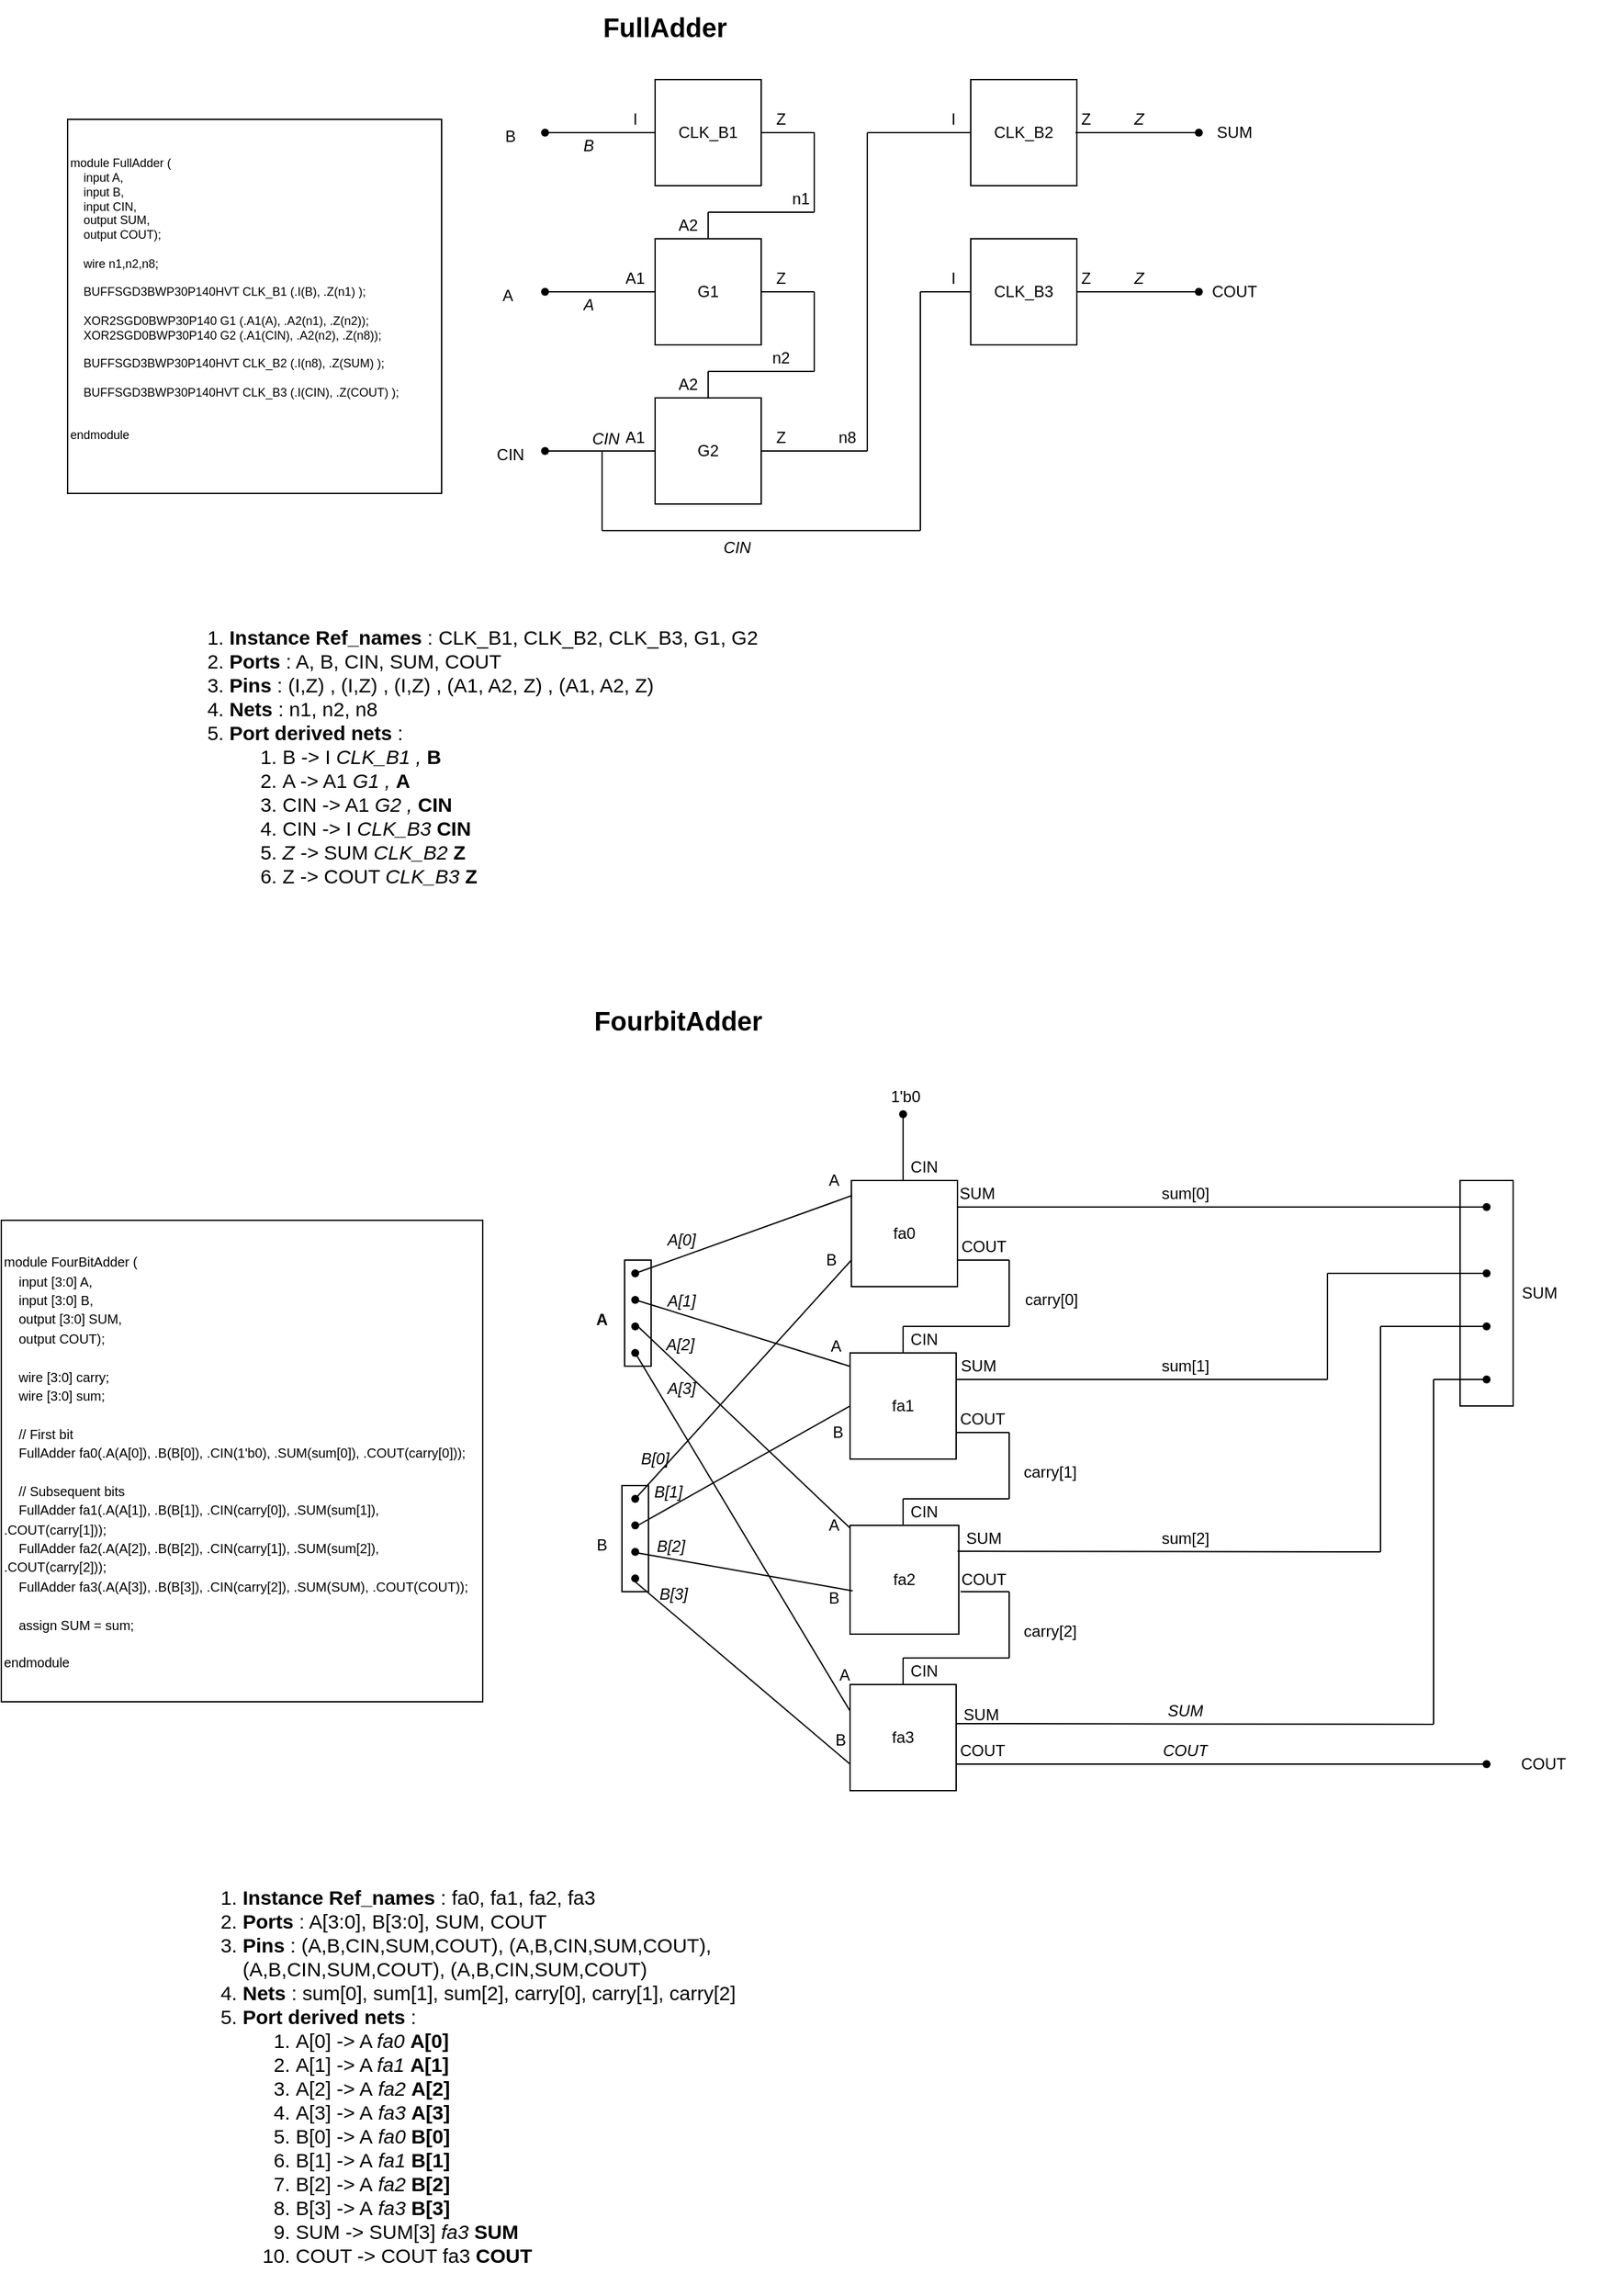 <mxfile version="21.1.1" type="device">
  <diagram name="Page-1" id="b6Akrv2x69dyuVo3l9sx">
    <mxGraphModel dx="1534" dy="617" grid="1" gridSize="10" guides="1" tooltips="1" connect="1" arrows="1" fold="1" page="0" pageScale="1" pageWidth="850" pageHeight="1100" math="0" shadow="0">
      <root>
        <mxCell id="0" />
        <mxCell id="1" parent="0" />
        <mxCell id="_myPesltfJKZzVE3mpp7-2" value="&lt;div style=&quot;font-size: 9px;&quot;&gt;&lt;font style=&quot;font-size: 9px;&quot;&gt;module FullAdder (&lt;/font&gt;&lt;/div&gt;&lt;div style=&quot;font-size: 9px;&quot;&gt;&lt;font style=&quot;font-size: 9px;&quot;&gt;&amp;nbsp; &amp;nbsp; input A,&lt;/font&gt;&lt;/div&gt;&lt;div style=&quot;font-size: 9px;&quot;&gt;&lt;font style=&quot;font-size: 9px;&quot;&gt;&amp;nbsp; &amp;nbsp; input B,&lt;/font&gt;&lt;/div&gt;&lt;div style=&quot;font-size: 9px;&quot;&gt;&lt;font style=&quot;font-size: 9px;&quot;&gt;&amp;nbsp; &amp;nbsp; input CIN,&lt;/font&gt;&lt;/div&gt;&lt;div style=&quot;font-size: 9px;&quot;&gt;&lt;font style=&quot;font-size: 9px;&quot;&gt;&amp;nbsp; &amp;nbsp; output SUM,&lt;/font&gt;&lt;/div&gt;&lt;div style=&quot;font-size: 9px;&quot;&gt;&lt;font style=&quot;font-size: 9px;&quot;&gt;&amp;nbsp; &amp;nbsp; output COUT);&lt;/font&gt;&lt;/div&gt;&lt;div style=&quot;font-size: 9px;&quot;&gt;&lt;font style=&quot;font-size: 9px;&quot;&gt;&lt;br&gt;&lt;/font&gt;&lt;/div&gt;&lt;div style=&quot;font-size: 9px;&quot;&gt;&lt;font style=&quot;font-size: 9px;&quot;&gt;&amp;nbsp; &amp;nbsp; wire n1,n2,n8;&lt;/font&gt;&lt;/div&gt;&lt;div style=&quot;font-size: 9px;&quot;&gt;&lt;font style=&quot;font-size: 9px;&quot;&gt;&lt;br&gt;&lt;/font&gt;&lt;/div&gt;&lt;div style=&quot;font-size: 9px;&quot;&gt;&lt;font style=&quot;font-size: 9px;&quot;&gt;&amp;nbsp; &amp;nbsp; BUFFSGD3BWP30P140HVT CLK_B1 (.I(B), .Z(n1) );&lt;/font&gt;&lt;/div&gt;&lt;div style=&quot;font-size: 9px;&quot;&gt;&lt;font style=&quot;font-size: 9px;&quot;&gt;&lt;br&gt;&lt;/font&gt;&lt;/div&gt;&lt;div style=&quot;font-size: 9px;&quot;&gt;&lt;font style=&quot;font-size: 9px;&quot;&gt;&amp;nbsp; &amp;nbsp; XOR2SGD0BWP30P140 G1 (.A1(A), .A2(n1), .Z(n2));&lt;/font&gt;&lt;/div&gt;&lt;div style=&quot;font-size: 9px;&quot;&gt;&lt;font style=&quot;font-size: 9px;&quot;&gt;&amp;nbsp; &amp;nbsp; XOR2SGD0BWP30P140 G2 (.A1(CIN), .A2(n2), .Z(n8));&lt;/font&gt;&lt;/div&gt;&lt;div style=&quot;font-size: 9px;&quot;&gt;&lt;font style=&quot;font-size: 9px;&quot;&gt;&lt;br&gt;&lt;/font&gt;&lt;/div&gt;&lt;div style=&quot;font-size: 9px;&quot;&gt;&lt;font style=&quot;font-size: 9px;&quot;&gt;&amp;nbsp; &amp;nbsp; BUFFSGD3BWP30P140HVT CLK_B2 (.I(n8), .Z(SUM) );&lt;/font&gt;&lt;/div&gt;&lt;div style=&quot;font-size: 9px;&quot;&gt;&lt;font style=&quot;font-size: 9px;&quot;&gt;&lt;br&gt;&lt;/font&gt;&lt;/div&gt;&lt;div style=&quot;font-size: 9px;&quot;&gt;&lt;font style=&quot;font-size: 9px;&quot;&gt;&amp;nbsp; &amp;nbsp; BUFFSGD3BWP30P140HVT CLK_B3 (.I(CIN), .Z(COUT) );&lt;/font&gt;&lt;/div&gt;&lt;div style=&quot;font-size: 9px;&quot;&gt;&lt;font style=&quot;font-size: 9px;&quot;&gt;&lt;br&gt;&lt;/font&gt;&lt;/div&gt;&lt;div style=&quot;font-size: 9px;&quot;&gt;&lt;font style=&quot;font-size: 9px;&quot;&gt;&lt;br&gt;&lt;/font&gt;&lt;/div&gt;&lt;div style=&quot;font-size: 9px;&quot;&gt;&lt;font style=&quot;font-size: 9px;&quot;&gt;endmodule&lt;/font&gt;&lt;/div&gt;&lt;div style=&quot;font-size: 9px;&quot;&gt;&lt;br&gt;&lt;/div&gt;" style="whiteSpace=wrap;html=1;aspect=fixed;align=left;" vertex="1" parent="1">
          <mxGeometry x="10" y="90" width="282" height="282" as="geometry" />
        </mxCell>
        <mxCell id="_myPesltfJKZzVE3mpp7-3" value="CLK_B1" style="whiteSpace=wrap;html=1;aspect=fixed;" vertex="1" parent="1">
          <mxGeometry x="453" y="60" width="80" height="80" as="geometry" />
        </mxCell>
        <mxCell id="_myPesltfJKZzVE3mpp7-4" value="G1" style="whiteSpace=wrap;html=1;aspect=fixed;" vertex="1" parent="1">
          <mxGeometry x="453" y="180" width="80" height="80" as="geometry" />
        </mxCell>
        <mxCell id="_myPesltfJKZzVE3mpp7-5" value="CLK_B3" style="whiteSpace=wrap;html=1;aspect=fixed;" vertex="1" parent="1">
          <mxGeometry x="691" y="180" width="80" height="80" as="geometry" />
        </mxCell>
        <mxCell id="_myPesltfJKZzVE3mpp7-6" value="CLK_B2" style="whiteSpace=wrap;html=1;aspect=fixed;" vertex="1" parent="1">
          <mxGeometry x="691" y="60" width="80" height="80" as="geometry" />
        </mxCell>
        <mxCell id="_myPesltfJKZzVE3mpp7-7" value="G2" style="whiteSpace=wrap;html=1;aspect=fixed;" vertex="1" parent="1">
          <mxGeometry x="453" y="300" width="80" height="80" as="geometry" />
        </mxCell>
        <mxCell id="_myPesltfJKZzVE3mpp7-8" value="" style="shape=waypoint;sketch=0;fillStyle=solid;size=6;pointerEvents=1;points=[];fillColor=none;resizable=0;rotatable=0;perimeter=centerPerimeter;snapToPoint=1;" vertex="1" parent="1">
          <mxGeometry x="360" y="90" width="20" height="20" as="geometry" />
        </mxCell>
        <mxCell id="_myPesltfJKZzVE3mpp7-9" value="" style="shape=waypoint;sketch=0;fillStyle=solid;size=6;pointerEvents=1;points=[];fillColor=none;resizable=0;rotatable=0;perimeter=centerPerimeter;snapToPoint=1;" vertex="1" parent="1">
          <mxGeometry x="360" y="330" width="20" height="20" as="geometry" />
        </mxCell>
        <mxCell id="_myPesltfJKZzVE3mpp7-10" value="" style="shape=waypoint;sketch=0;fillStyle=solid;size=6;pointerEvents=1;points=[];fillColor=none;resizable=0;rotatable=0;perimeter=centerPerimeter;snapToPoint=1;" vertex="1" parent="1">
          <mxGeometry x="360" y="210" width="20" height="20" as="geometry" />
        </mxCell>
        <mxCell id="_myPesltfJKZzVE3mpp7-11" value="&lt;font style=&quot;font-size: 20px;&quot;&gt;FullAdder&lt;/font&gt;" style="text;strokeColor=none;fillColor=none;html=1;fontSize=24;fontStyle=1;verticalAlign=middle;align=center;" vertex="1" parent="1">
          <mxGeometry x="410" width="100" height="40" as="geometry" />
        </mxCell>
        <UserObject label="&lt;span style=&quot;font-weight: normal;&quot;&gt;B&lt;/span&gt;" placeholders="1" name="Variable" id="_myPesltfJKZzVE3mpp7-12">
          <mxCell style="text;html=1;strokeColor=none;fillColor=none;align=center;verticalAlign=middle;whiteSpace=wrap;overflow=hidden;fontStyle=1" vertex="1" parent="1">
            <mxGeometry x="304" y="93" width="80" height="20" as="geometry" />
          </mxCell>
        </UserObject>
        <UserObject label="&lt;span style=&quot;font-weight: normal;&quot;&gt;A&lt;/span&gt;" placeholders="1" name="Variable" id="_myPesltfJKZzVE3mpp7-14">
          <mxCell style="text;html=1;strokeColor=none;fillColor=none;align=center;verticalAlign=middle;whiteSpace=wrap;overflow=hidden;fontStyle=1" vertex="1" parent="1">
            <mxGeometry x="302" y="213" width="80" height="20" as="geometry" />
          </mxCell>
        </UserObject>
        <UserObject label="&lt;span style=&quot;font-weight: normal;&quot;&gt;CIN&lt;/span&gt;" placeholders="1" name="Variable" id="_myPesltfJKZzVE3mpp7-15">
          <mxCell style="text;html=1;strokeColor=none;fillColor=none;align=center;verticalAlign=middle;whiteSpace=wrap;overflow=hidden;fontStyle=1" vertex="1" parent="1">
            <mxGeometry x="304" y="333" width="80" height="20" as="geometry" />
          </mxCell>
        </UserObject>
        <mxCell id="_myPesltfJKZzVE3mpp7-20" value="" style="endArrow=none;html=1;rounded=0;entryX=0;entryY=0.5;entryDx=0;entryDy=0;" edge="1" parent="1" target="_myPesltfJKZzVE3mpp7-3">
          <mxGeometry width="50" height="50" relative="1" as="geometry">
            <mxPoint x="373" y="100" as="sourcePoint" />
            <mxPoint x="453" y="170" as="targetPoint" />
          </mxGeometry>
        </mxCell>
        <mxCell id="_myPesltfJKZzVE3mpp7-21" value="" style="endArrow=none;html=1;rounded=0;exitX=0.75;exitY=0.5;exitDx=0;exitDy=0;exitPerimeter=0;entryX=0;entryY=0.5;entryDx=0;entryDy=0;" edge="1" parent="1" target="_myPesltfJKZzVE3mpp7-4">
          <mxGeometry width="50" height="50" relative="1" as="geometry">
            <mxPoint x="373" y="220" as="sourcePoint" />
            <mxPoint x="453" y="170" as="targetPoint" />
          </mxGeometry>
        </mxCell>
        <mxCell id="_myPesltfJKZzVE3mpp7-22" value="" style="endArrow=none;html=1;rounded=0;entryX=0;entryY=0.5;entryDx=0;entryDy=0;" edge="1" parent="1" target="_myPesltfJKZzVE3mpp7-7">
          <mxGeometry width="50" height="50" relative="1" as="geometry">
            <mxPoint x="373" y="340" as="sourcePoint" />
            <mxPoint x="453" y="170" as="targetPoint" />
            <Array as="points">
              <mxPoint x="413" y="340" />
            </Array>
          </mxGeometry>
        </mxCell>
        <UserObject label="I" placeholders="1" name="Variable" id="_myPesltfJKZzVE3mpp7-23">
          <mxCell style="text;html=1;strokeColor=none;fillColor=none;align=center;verticalAlign=middle;whiteSpace=wrap;overflow=hidden;" vertex="1" parent="1">
            <mxGeometry x="413" y="80" width="50" height="20" as="geometry" />
          </mxCell>
        </UserObject>
        <UserObject label="Z" placeholders="1" name="Variable" id="_myPesltfJKZzVE3mpp7-24">
          <mxCell style="text;html=1;strokeColor=none;fillColor=none;align=center;verticalAlign=middle;whiteSpace=wrap;overflow=hidden;" vertex="1" parent="1">
            <mxGeometry x="523" y="80" width="50" height="20" as="geometry" />
          </mxCell>
        </UserObject>
        <UserObject label="A1" placeholders="1" name="Variable" id="_myPesltfJKZzVE3mpp7-25">
          <mxCell style="text;html=1;strokeColor=none;fillColor=none;align=center;verticalAlign=middle;whiteSpace=wrap;overflow=hidden;" vertex="1" parent="1">
            <mxGeometry x="413" y="200" width="50" height="20" as="geometry" />
          </mxCell>
        </UserObject>
        <UserObject label="Z" placeholders="1" name="Variable" id="_myPesltfJKZzVE3mpp7-26">
          <mxCell style="text;html=1;strokeColor=none;fillColor=none;align=center;verticalAlign=middle;whiteSpace=wrap;overflow=hidden;" vertex="1" parent="1">
            <mxGeometry x="523" y="200" width="50" height="20" as="geometry" />
          </mxCell>
        </UserObject>
        <UserObject label="A1" placeholders="1" name="Variable" id="_myPesltfJKZzVE3mpp7-27">
          <mxCell style="text;html=1;strokeColor=none;fillColor=none;align=center;verticalAlign=middle;whiteSpace=wrap;overflow=hidden;" vertex="1" parent="1">
            <mxGeometry x="413" y="320" width="50" height="20" as="geometry" />
          </mxCell>
        </UserObject>
        <UserObject label="Z" placeholders="1" name="Variable" id="_myPesltfJKZzVE3mpp7-28">
          <mxCell style="text;html=1;strokeColor=none;fillColor=none;align=center;verticalAlign=middle;whiteSpace=wrap;overflow=hidden;" vertex="1" parent="1">
            <mxGeometry x="523" y="320" width="50" height="20" as="geometry" />
          </mxCell>
        </UserObject>
        <mxCell id="_myPesltfJKZzVE3mpp7-29" value="" style="endArrow=none;html=1;rounded=0;entryX=1;entryY=1;entryDx=0;entryDy=0;" edge="1" parent="1" target="_myPesltfJKZzVE3mpp7-24">
          <mxGeometry width="50" height="50" relative="1" as="geometry">
            <mxPoint x="533" y="100" as="sourcePoint" />
            <mxPoint x="583" y="50" as="targetPoint" />
          </mxGeometry>
        </mxCell>
        <mxCell id="_myPesltfJKZzVE3mpp7-30" value="" style="endArrow=none;html=1;rounded=0;" edge="1" parent="1">
          <mxGeometry width="50" height="50" relative="1" as="geometry">
            <mxPoint x="573" y="160" as="sourcePoint" />
            <mxPoint x="573" y="100" as="targetPoint" />
          </mxGeometry>
        </mxCell>
        <mxCell id="_myPesltfJKZzVE3mpp7-31" value="" style="endArrow=none;html=1;rounded=0;" edge="1" parent="1">
          <mxGeometry width="50" height="50" relative="1" as="geometry">
            <mxPoint x="493" y="160" as="sourcePoint" />
            <mxPoint x="573" y="160" as="targetPoint" />
          </mxGeometry>
        </mxCell>
        <mxCell id="_myPesltfJKZzVE3mpp7-32" value="" style="endArrow=none;html=1;rounded=0;exitX=0.5;exitY=0;exitDx=0;exitDy=0;" edge="1" parent="1" source="_myPesltfJKZzVE3mpp7-4">
          <mxGeometry width="50" height="50" relative="1" as="geometry">
            <mxPoint x="443" y="210" as="sourcePoint" />
            <mxPoint x="493" y="160" as="targetPoint" />
          </mxGeometry>
        </mxCell>
        <UserObject label="A2" placeholders="1" name="Variable" id="_myPesltfJKZzVE3mpp7-33">
          <mxCell style="text;html=1;strokeColor=none;fillColor=none;align=center;verticalAlign=middle;whiteSpace=wrap;overflow=hidden;" vertex="1" parent="1">
            <mxGeometry x="453" y="160" width="50" height="20" as="geometry" />
          </mxCell>
        </UserObject>
        <UserObject label="A2" placeholders="1" name="Variable" id="_myPesltfJKZzVE3mpp7-34">
          <mxCell style="text;html=1;strokeColor=none;fillColor=none;align=center;verticalAlign=middle;whiteSpace=wrap;overflow=hidden;" vertex="1" parent="1">
            <mxGeometry x="453" y="280" width="50" height="20" as="geometry" />
          </mxCell>
        </UserObject>
        <mxCell id="_myPesltfJKZzVE3mpp7-35" value="" style="endArrow=none;html=1;rounded=0;entryX=1;entryY=1;entryDx=0;entryDy=0;" edge="1" parent="1">
          <mxGeometry width="50" height="50" relative="1" as="geometry">
            <mxPoint x="533" y="100" as="sourcePoint" />
            <mxPoint x="573" y="100" as="targetPoint" />
          </mxGeometry>
        </mxCell>
        <mxCell id="_myPesltfJKZzVE3mpp7-36" value="" style="endArrow=none;html=1;rounded=0;entryX=1;entryY=1;entryDx=0;entryDy=0;exitX=1;exitY=0.5;exitDx=0;exitDy=0;" edge="1" parent="1" source="_myPesltfJKZzVE3mpp7-4" target="_myPesltfJKZzVE3mpp7-26">
          <mxGeometry width="50" height="50" relative="1" as="geometry">
            <mxPoint x="543" y="110" as="sourcePoint" />
            <mxPoint x="583" y="110" as="targetPoint" />
          </mxGeometry>
        </mxCell>
        <mxCell id="_myPesltfJKZzVE3mpp7-38" value="" style="endArrow=none;html=1;rounded=0;" edge="1" parent="1">
          <mxGeometry width="50" height="50" relative="1" as="geometry">
            <mxPoint x="573" y="280" as="sourcePoint" />
            <mxPoint x="573" y="220" as="targetPoint" />
          </mxGeometry>
        </mxCell>
        <mxCell id="_myPesltfJKZzVE3mpp7-39" value="" style="endArrow=none;html=1;rounded=0;" edge="1" parent="1">
          <mxGeometry width="50" height="50" relative="1" as="geometry">
            <mxPoint x="493" y="280" as="sourcePoint" />
            <mxPoint x="573" y="280" as="targetPoint" />
          </mxGeometry>
        </mxCell>
        <mxCell id="_myPesltfJKZzVE3mpp7-40" value="" style="endArrow=none;html=1;rounded=0;" edge="1" parent="1">
          <mxGeometry width="50" height="50" relative="1" as="geometry">
            <mxPoint x="493" y="300" as="sourcePoint" />
            <mxPoint x="493" y="280" as="targetPoint" />
          </mxGeometry>
        </mxCell>
        <mxCell id="_myPesltfJKZzVE3mpp7-42" value="" style="endArrow=none;html=1;rounded=0;" edge="1" parent="1">
          <mxGeometry width="50" height="50" relative="1" as="geometry">
            <mxPoint x="533" y="340" as="sourcePoint" />
            <mxPoint x="613" y="340" as="targetPoint" />
          </mxGeometry>
        </mxCell>
        <mxCell id="_myPesltfJKZzVE3mpp7-43" value="" style="endArrow=none;html=1;rounded=0;" edge="1" parent="1">
          <mxGeometry width="50" height="50" relative="1" as="geometry">
            <mxPoint x="613" y="340" as="sourcePoint" />
            <mxPoint x="613" y="100" as="targetPoint" />
          </mxGeometry>
        </mxCell>
        <mxCell id="_myPesltfJKZzVE3mpp7-44" value="" style="endArrow=none;html=1;rounded=0;entryX=0;entryY=0.5;entryDx=0;entryDy=0;" edge="1" parent="1" target="_myPesltfJKZzVE3mpp7-6">
          <mxGeometry width="50" height="50" relative="1" as="geometry">
            <mxPoint x="613" y="100" as="sourcePoint" />
            <mxPoint x="663" y="50" as="targetPoint" />
          </mxGeometry>
        </mxCell>
        <mxCell id="_myPesltfJKZzVE3mpp7-45" value="" style="endArrow=none;html=1;rounded=0;" edge="1" parent="1">
          <mxGeometry width="50" height="50" relative="1" as="geometry">
            <mxPoint x="413" y="340" as="sourcePoint" />
            <mxPoint x="413" y="400" as="targetPoint" />
          </mxGeometry>
        </mxCell>
        <mxCell id="_myPesltfJKZzVE3mpp7-46" value="" style="endArrow=none;html=1;rounded=0;" edge="1" parent="1">
          <mxGeometry width="50" height="50" relative="1" as="geometry">
            <mxPoint x="413" y="400" as="sourcePoint" />
            <mxPoint x="653" y="400" as="targetPoint" />
          </mxGeometry>
        </mxCell>
        <mxCell id="_myPesltfJKZzVE3mpp7-47" value="" style="endArrow=none;html=1;rounded=0;" edge="1" parent="1">
          <mxGeometry width="50" height="50" relative="1" as="geometry">
            <mxPoint x="653" y="400" as="sourcePoint" />
            <mxPoint x="653" y="220" as="targetPoint" />
          </mxGeometry>
        </mxCell>
        <mxCell id="_myPesltfJKZzVE3mpp7-48" value="" style="endArrow=none;html=1;rounded=0;entryX=0;entryY=0.5;entryDx=0;entryDy=0;" edge="1" parent="1" target="_myPesltfJKZzVE3mpp7-5">
          <mxGeometry width="50" height="50" relative="1" as="geometry">
            <mxPoint x="653" y="220" as="sourcePoint" />
            <mxPoint x="703" y="170" as="targetPoint" />
          </mxGeometry>
        </mxCell>
        <mxCell id="_myPesltfJKZzVE3mpp7-49" value="" style="endArrow=none;html=1;rounded=0;" edge="1" parent="1">
          <mxGeometry width="50" height="50" relative="1" as="geometry">
            <mxPoint x="770" y="100" as="sourcePoint" />
            <mxPoint x="863" y="100" as="targetPoint" />
          </mxGeometry>
        </mxCell>
        <mxCell id="_myPesltfJKZzVE3mpp7-50" value="" style="endArrow=none;html=1;rounded=0;" edge="1" parent="1" source="_myPesltfJKZzVE3mpp7-52">
          <mxGeometry width="50" height="50" relative="1" as="geometry">
            <mxPoint x="771" y="220" as="sourcePoint" />
            <mxPoint x="813" y="220" as="targetPoint" />
          </mxGeometry>
        </mxCell>
        <mxCell id="_myPesltfJKZzVE3mpp7-51" value="" style="shape=waypoint;sketch=0;fillStyle=solid;size=6;pointerEvents=1;points=[];fillColor=none;resizable=0;rotatable=0;perimeter=centerPerimeter;snapToPoint=1;" vertex="1" parent="1">
          <mxGeometry x="853" y="90" width="20" height="20" as="geometry" />
        </mxCell>
        <mxCell id="_myPesltfJKZzVE3mpp7-53" value="" style="endArrow=none;html=1;rounded=0;" edge="1" parent="1" target="_myPesltfJKZzVE3mpp7-52">
          <mxGeometry width="50" height="50" relative="1" as="geometry">
            <mxPoint x="771" y="220" as="sourcePoint" />
            <mxPoint x="813" y="220" as="targetPoint" />
          </mxGeometry>
        </mxCell>
        <mxCell id="_myPesltfJKZzVE3mpp7-52" value="" style="shape=waypoint;sketch=0;fillStyle=solid;size=6;pointerEvents=1;points=[];fillColor=none;resizable=0;rotatable=0;perimeter=centerPerimeter;snapToPoint=1;" vertex="1" parent="1">
          <mxGeometry x="853" y="210" width="20" height="20" as="geometry" />
        </mxCell>
        <UserObject label="&lt;span style=&quot;font-weight: normal;&quot;&gt;SUM&lt;/span&gt;" placeholders="1" name="Variable" id="_myPesltfJKZzVE3mpp7-54">
          <mxCell style="text;html=1;strokeColor=none;fillColor=none;align=center;verticalAlign=middle;whiteSpace=wrap;overflow=hidden;fontStyle=1" vertex="1" parent="1">
            <mxGeometry x="850" y="90" width="80" height="20" as="geometry" />
          </mxCell>
        </UserObject>
        <UserObject label="&lt;span style=&quot;font-weight: normal;&quot;&gt;COUT&lt;/span&gt;" placeholders="1" name="Variable" id="_myPesltfJKZzVE3mpp7-55">
          <mxCell style="text;html=1;strokeColor=none;fillColor=none;align=center;verticalAlign=middle;whiteSpace=wrap;overflow=hidden;fontStyle=1" vertex="1" parent="1">
            <mxGeometry x="850" y="210" width="80" height="20" as="geometry" />
          </mxCell>
        </UserObject>
        <UserObject label="I" placeholders="1" name="Variable" id="_myPesltfJKZzVE3mpp7-57">
          <mxCell style="text;html=1;strokeColor=none;fillColor=none;align=center;verticalAlign=middle;whiteSpace=wrap;overflow=hidden;" vertex="1" parent="1">
            <mxGeometry x="653" y="80" width="50" height="20" as="geometry" />
          </mxCell>
        </UserObject>
        <UserObject label="Z" placeholders="1" name="Variable" id="_myPesltfJKZzVE3mpp7-58">
          <mxCell style="text;html=1;strokeColor=none;fillColor=none;align=center;verticalAlign=middle;whiteSpace=wrap;overflow=hidden;" vertex="1" parent="1">
            <mxGeometry x="753" y="80" width="50" height="20" as="geometry" />
          </mxCell>
        </UserObject>
        <UserObject label="I" placeholders="1" name="Variable" id="_myPesltfJKZzVE3mpp7-59">
          <mxCell style="text;html=1;strokeColor=none;fillColor=none;align=center;verticalAlign=middle;whiteSpace=wrap;overflow=hidden;" vertex="1" parent="1">
            <mxGeometry x="653" y="200" width="50" height="20" as="geometry" />
          </mxCell>
        </UserObject>
        <UserObject label="Z" placeholders="1" name="Variable" id="_myPesltfJKZzVE3mpp7-60">
          <mxCell style="text;html=1;strokeColor=none;fillColor=none;align=center;verticalAlign=middle;whiteSpace=wrap;overflow=hidden;" vertex="1" parent="1">
            <mxGeometry x="753" y="200" width="50" height="20" as="geometry" />
          </mxCell>
        </UserObject>
        <UserObject label="n1" placeholders="1" name="Variable" id="_myPesltfJKZzVE3mpp7-61">
          <mxCell style="text;html=1;strokeColor=none;fillColor=none;align=center;verticalAlign=middle;whiteSpace=wrap;overflow=hidden;" vertex="1" parent="1">
            <mxGeometry x="538" y="140" width="50" height="20" as="geometry" />
          </mxCell>
        </UserObject>
        <UserObject label="n2" placeholders="1" name="Variable" id="_myPesltfJKZzVE3mpp7-62">
          <mxCell style="text;html=1;strokeColor=none;fillColor=none;align=center;verticalAlign=middle;whiteSpace=wrap;overflow=hidden;" vertex="1" parent="1">
            <mxGeometry x="523" y="260" width="50" height="20" as="geometry" />
          </mxCell>
        </UserObject>
        <UserObject label="n8" placeholders="1" name="Variable" id="_myPesltfJKZzVE3mpp7-63">
          <mxCell style="text;html=1;strokeColor=none;fillColor=none;align=center;verticalAlign=middle;whiteSpace=wrap;overflow=hidden;" vertex="1" parent="1">
            <mxGeometry x="573" y="320" width="50" height="20" as="geometry" />
          </mxCell>
        </UserObject>
        <mxCell id="_myPesltfJKZzVE3mpp7-140" value="&lt;ol style=&quot;&quot;&gt;&lt;li style=&quot;font-size: 15px;&quot;&gt;&lt;b&gt;Instance Ref_names&lt;/b&gt;&amp;nbsp;: CLK_B1, CLK_B2, CLK_B3, G1, G2&lt;/li&gt;&lt;li style=&quot;font-size: 15px;&quot;&gt;&lt;b&gt;Ports &lt;/b&gt;: A, B, CIN, SUM, COUT&lt;/li&gt;&lt;li style=&quot;font-size: 15px;&quot;&gt;&lt;b&gt;Pins &lt;/b&gt;: (I,Z) , (I,Z) , (I,Z) , (A1, A2, Z) , (A1, A2, Z)&lt;/li&gt;&lt;li style=&quot;font-size: 15px;&quot;&gt;&lt;b&gt;Nets &lt;/b&gt;: n1, n2, n8&lt;/li&gt;&lt;li style=&quot;font-size: 15px;&quot;&gt;&lt;b&gt;Port derived nets &lt;/b&gt;:&amp;nbsp;&lt;/li&gt;&lt;ol style=&quot;font-size: 15px;&quot;&gt;&lt;li&gt;B -&amp;gt; I &lt;i&gt;CLK_B1 , &lt;/i&gt;&lt;b style=&quot;&quot;&gt;B&lt;/b&gt;&lt;/li&gt;&lt;li&gt;A -&amp;gt; A1 &lt;i&gt;G1&lt;/i&gt;&lt;b style=&quot;font-style: italic;&quot;&gt;&amp;nbsp;&lt;/b&gt;&lt;i&gt;, &lt;/i&gt;&lt;b style=&quot;&quot;&gt;A&lt;/b&gt;&lt;/li&gt;&lt;li&gt;CIN -&amp;gt; A1 &lt;i&gt;G2 , &lt;/i&gt;&lt;b style=&quot;&quot;&gt;CIN&lt;/b&gt;&lt;/li&gt;&lt;li&gt;CIN -&amp;gt; I &lt;i&gt;CLK_B3 &lt;/i&gt;&lt;b style=&quot;&quot;&gt;CIN&lt;/b&gt;&lt;/li&gt;&lt;li&gt;&lt;i&gt;Z -&amp;gt; &lt;/i&gt;SUM &lt;i&gt;CLK_B2 &lt;/i&gt;&lt;b style=&quot;&quot;&gt;Z&lt;/b&gt;&lt;/li&gt;&lt;li&gt;Z -&amp;gt; COUT &lt;i&gt;CLK_B3 &lt;/i&gt;&lt;b style=&quot;&quot;&gt;Z&lt;/b&gt;&lt;/li&gt;&lt;/ol&gt;&lt;/ol&gt;" style="text;strokeColor=none;fillColor=none;html=1;whiteSpace=wrap;verticalAlign=middle;overflow=hidden;" vertex="1" parent="1">
          <mxGeometry x="90" y="430" width="460" height="280" as="geometry" />
        </mxCell>
        <mxCell id="_myPesltfJKZzVE3mpp7-141" value="&lt;div style=&quot;&quot;&gt;&lt;div style=&quot;&quot;&gt;&lt;font size=&quot;1&quot;&gt;module FourBitAdder (&lt;/font&gt;&lt;/div&gt;&lt;div style=&quot;&quot;&gt;&lt;font size=&quot;1&quot;&gt;&amp;nbsp; &amp;nbsp; input [3:0] A,&lt;/font&gt;&lt;/div&gt;&lt;div style=&quot;&quot;&gt;&lt;font size=&quot;1&quot;&gt;&amp;nbsp; &amp;nbsp; input [3:0] B,&lt;/font&gt;&lt;/div&gt;&lt;div style=&quot;&quot;&gt;&lt;font size=&quot;1&quot;&gt;&amp;nbsp; &amp;nbsp; output [3:0] SUM,&lt;/font&gt;&lt;/div&gt;&lt;div style=&quot;&quot;&gt;&lt;font size=&quot;1&quot;&gt;&amp;nbsp; &amp;nbsp; output COUT);&lt;/font&gt;&lt;/div&gt;&lt;div style=&quot;&quot;&gt;&lt;font size=&quot;1&quot;&gt;&lt;br&gt;&lt;/font&gt;&lt;/div&gt;&lt;div style=&quot;&quot;&gt;&lt;font size=&quot;1&quot;&gt;&amp;nbsp; &amp;nbsp; wire [3:0] carry;&lt;/font&gt;&lt;/div&gt;&lt;div style=&quot;&quot;&gt;&lt;font size=&quot;1&quot;&gt;&amp;nbsp; &amp;nbsp; wire [3:0] sum;&lt;/font&gt;&lt;/div&gt;&lt;div style=&quot;&quot;&gt;&lt;font size=&quot;1&quot;&gt;&lt;br&gt;&lt;/font&gt;&lt;/div&gt;&lt;div style=&quot;&quot;&gt;&lt;font size=&quot;1&quot;&gt;&amp;nbsp; &amp;nbsp; // First bit&lt;/font&gt;&lt;/div&gt;&lt;div style=&quot;&quot;&gt;&lt;font size=&quot;1&quot;&gt;&amp;nbsp; &amp;nbsp; FullAdder fa0(.A(A[0]), .B(B[0]), .CIN(1&#39;b0), .SUM(sum[0]), .COUT(carry[0]));&lt;/font&gt;&lt;/div&gt;&lt;div style=&quot;&quot;&gt;&lt;font size=&quot;1&quot;&gt;&lt;br&gt;&lt;/font&gt;&lt;/div&gt;&lt;div style=&quot;&quot;&gt;&lt;font size=&quot;1&quot;&gt;&amp;nbsp; &amp;nbsp; // Subsequent bits&lt;/font&gt;&lt;/div&gt;&lt;div style=&quot;&quot;&gt;&lt;font size=&quot;1&quot;&gt;&amp;nbsp; &amp;nbsp; FullAdder fa1(.A(A[1]), .B(B[1]), .CIN(carry[0]), .SUM(sum[1]), .COUT(carry[1]));&lt;/font&gt;&lt;/div&gt;&lt;div style=&quot;&quot;&gt;&lt;font size=&quot;1&quot;&gt;&amp;nbsp; &amp;nbsp; FullAdder fa2(.A(A[2]), .B(B[2]), .CIN(carry[1]), .SUM(sum[2]), .COUT(carry[2]));&lt;/font&gt;&lt;/div&gt;&lt;div style=&quot;&quot;&gt;&lt;font size=&quot;1&quot;&gt;&amp;nbsp; &amp;nbsp; FullAdder fa3(.A(A[3]), .B(B[3]), .CIN(carry[2]), .SUM(SUM), .COUT(COUT));&lt;/font&gt;&lt;/div&gt;&lt;div style=&quot;&quot;&gt;&lt;font size=&quot;1&quot;&gt;&lt;br&gt;&lt;/font&gt;&lt;/div&gt;&lt;div style=&quot;&quot;&gt;&lt;font size=&quot;1&quot;&gt;&amp;nbsp; &amp;nbsp; assign SUM = sum;&lt;/font&gt;&lt;/div&gt;&lt;div style=&quot;&quot;&gt;&lt;font size=&quot;1&quot;&gt;&lt;br&gt;&lt;/font&gt;&lt;/div&gt;&lt;div style=&quot;&quot;&gt;&lt;font size=&quot;1&quot;&gt;endmodule&lt;/font&gt;&lt;/div&gt;&lt;/div&gt;" style="whiteSpace=wrap;html=1;aspect=fixed;align=left;" vertex="1" parent="1">
          <mxGeometry x="-40" y="920" width="363" height="363" as="geometry" />
        </mxCell>
        <mxCell id="_myPesltfJKZzVE3mpp7-142" value="fa0" style="whiteSpace=wrap;html=1;aspect=fixed;" vertex="1" parent="1">
          <mxGeometry x="601" y="890" width="80" height="80" as="geometry" />
        </mxCell>
        <mxCell id="_myPesltfJKZzVE3mpp7-144" value="fa1" style="whiteSpace=wrap;html=1;aspect=fixed;" vertex="1" parent="1">
          <mxGeometry x="600" y="1020" width="80" height="80" as="geometry" />
        </mxCell>
        <mxCell id="_myPesltfJKZzVE3mpp7-145" value="fa2" style="whiteSpace=wrap;html=1;aspect=fixed;" vertex="1" parent="1">
          <mxGeometry x="600" y="1150" width="82" height="82" as="geometry" />
        </mxCell>
        <mxCell id="_myPesltfJKZzVE3mpp7-146" value="fa3" style="whiteSpace=wrap;html=1;aspect=fixed;" vertex="1" parent="1">
          <mxGeometry x="600" y="1270" width="80" height="80" as="geometry" />
        </mxCell>
        <mxCell id="_myPesltfJKZzVE3mpp7-149" value="" style="shape=waypoint;sketch=0;fillStyle=solid;size=6;pointerEvents=1;points=[];fillColor=none;resizable=0;rotatable=0;perimeter=centerPerimeter;snapToPoint=1;" vertex="1" parent="1">
          <mxGeometry x="428" y="950" width="20" height="20" as="geometry" />
        </mxCell>
        <mxCell id="_myPesltfJKZzVE3mpp7-150" value="" style="shape=waypoint;sketch=0;fillStyle=solid;size=6;pointerEvents=1;points=[];fillColor=none;resizable=0;rotatable=0;perimeter=centerPerimeter;snapToPoint=1;" vertex="1" parent="1">
          <mxGeometry x="428" y="970" width="20" height="20" as="geometry" />
        </mxCell>
        <mxCell id="_myPesltfJKZzVE3mpp7-151" value="" style="shape=waypoint;sketch=0;fillStyle=solid;size=6;pointerEvents=1;points=[];fillColor=none;resizable=0;rotatable=0;perimeter=centerPerimeter;snapToPoint=1;" vertex="1" parent="1">
          <mxGeometry x="428" y="990" width="20" height="20" as="geometry" />
        </mxCell>
        <mxCell id="_myPesltfJKZzVE3mpp7-152" value="" style="shape=waypoint;sketch=0;fillStyle=solid;size=6;pointerEvents=1;points=[];fillColor=none;resizable=0;rotatable=0;perimeter=centerPerimeter;snapToPoint=1;" vertex="1" parent="1">
          <mxGeometry x="428" y="1010" width="20" height="20" as="geometry" />
        </mxCell>
        <mxCell id="_myPesltfJKZzVE3mpp7-154" value="&lt;b&gt;A&lt;/b&gt;" style="text;html=1;strokeColor=none;fillColor=none;align=center;verticalAlign=middle;whiteSpace=wrap;rounded=0;" vertex="1" parent="1">
          <mxGeometry x="383" y="980" width="60" height="30" as="geometry" />
        </mxCell>
        <mxCell id="_myPesltfJKZzVE3mpp7-156" value="" style="shape=waypoint;sketch=0;fillStyle=solid;size=6;pointerEvents=1;points=[];fillColor=none;resizable=0;rotatable=0;perimeter=centerPerimeter;snapToPoint=1;" vertex="1" parent="1">
          <mxGeometry x="428" y="1120" width="20" height="20" as="geometry" />
        </mxCell>
        <mxCell id="_myPesltfJKZzVE3mpp7-157" value="" style="shape=waypoint;sketch=0;fillStyle=solid;size=6;pointerEvents=1;points=[];fillColor=none;resizable=0;rotatable=0;perimeter=centerPerimeter;snapToPoint=1;" vertex="1" parent="1">
          <mxGeometry x="428" y="1140" width="20" height="20" as="geometry" />
        </mxCell>
        <mxCell id="_myPesltfJKZzVE3mpp7-158" value="" style="shape=waypoint;sketch=0;fillStyle=solid;size=6;pointerEvents=1;points=[];fillColor=none;resizable=0;rotatable=0;perimeter=centerPerimeter;snapToPoint=1;" vertex="1" parent="1">
          <mxGeometry x="428" y="1160" width="20" height="20" as="geometry" />
        </mxCell>
        <mxCell id="_myPesltfJKZzVE3mpp7-159" value="" style="shape=waypoint;sketch=0;fillStyle=solid;size=6;pointerEvents=1;points=[];fillColor=none;resizable=0;rotatable=0;perimeter=centerPerimeter;snapToPoint=1;" vertex="1" parent="1">
          <mxGeometry x="428" y="1180" width="20" height="20" as="geometry" />
        </mxCell>
        <mxCell id="_myPesltfJKZzVE3mpp7-161" value="B" style="text;html=1;strokeColor=none;fillColor=none;align=center;verticalAlign=middle;whiteSpace=wrap;rounded=0;" vertex="1" parent="1">
          <mxGeometry x="383" y="1150" width="60" height="30" as="geometry" />
        </mxCell>
        <mxCell id="_myPesltfJKZzVE3mpp7-163" value="" style="endArrow=none;html=1;rounded=0;entryX=0.008;entryY=0.141;entryDx=0;entryDy=0;entryPerimeter=0;" edge="1" parent="1" source="_myPesltfJKZzVE3mpp7-149" target="_myPesltfJKZzVE3mpp7-142">
          <mxGeometry width="50" height="50" relative="1" as="geometry">
            <mxPoint x="460" y="1030" as="sourcePoint" />
            <mxPoint x="510" y="980" as="targetPoint" />
          </mxGeometry>
        </mxCell>
        <mxCell id="_myPesltfJKZzVE3mpp7-165" value="" style="endArrow=none;html=1;rounded=0;entryX=0.005;entryY=0.128;entryDx=0;entryDy=0;entryPerimeter=0;" edge="1" parent="1" source="_myPesltfJKZzVE3mpp7-150" target="_myPesltfJKZzVE3mpp7-144">
          <mxGeometry width="50" height="50" relative="1" as="geometry">
            <mxPoint x="460" y="1120" as="sourcePoint" />
            <mxPoint x="510" y="1070" as="targetPoint" />
          </mxGeometry>
        </mxCell>
        <mxCell id="_myPesltfJKZzVE3mpp7-166" value="" style="endArrow=none;html=1;rounded=0;" edge="1" parent="1" target="_myPesltfJKZzVE3mpp7-145">
          <mxGeometry width="50" height="50" relative="1" as="geometry">
            <mxPoint x="440" y="1000" as="sourcePoint" />
            <mxPoint x="590" y="1110" as="targetPoint" />
          </mxGeometry>
        </mxCell>
        <mxCell id="_myPesltfJKZzVE3mpp7-167" value="" style="endArrow=none;html=1;rounded=0;entryX=0;entryY=0.25;entryDx=0;entryDy=0;" edge="1" parent="1" source="_myPesltfJKZzVE3mpp7-152" target="_myPesltfJKZzVE3mpp7-146">
          <mxGeometry width="50" height="50" relative="1" as="geometry">
            <mxPoint x="460" y="1090" as="sourcePoint" />
            <mxPoint x="400" y="1020" as="targetPoint" />
          </mxGeometry>
        </mxCell>
        <mxCell id="_myPesltfJKZzVE3mpp7-168" value="" style="endArrow=none;html=1;rounded=0;entryX=0;entryY=0.75;entryDx=0;entryDy=0;" edge="1" parent="1" source="_myPesltfJKZzVE3mpp7-156" target="_myPesltfJKZzVE3mpp7-142">
          <mxGeometry width="50" height="50" relative="1" as="geometry">
            <mxPoint x="350" y="1130" as="sourcePoint" />
            <mxPoint x="400" y="1080" as="targetPoint" />
          </mxGeometry>
        </mxCell>
        <mxCell id="_myPesltfJKZzVE3mpp7-169" value="" style="endArrow=none;html=1;rounded=0;entryX=0;entryY=0.5;entryDx=0;entryDy=0;" edge="1" parent="1" target="_myPesltfJKZzVE3mpp7-144">
          <mxGeometry width="50" height="50" relative="1" as="geometry">
            <mxPoint x="440" y="1150" as="sourcePoint" />
            <mxPoint x="485" y="1105" as="targetPoint" />
          </mxGeometry>
        </mxCell>
        <mxCell id="_myPesltfJKZzVE3mpp7-170" value="" style="endArrow=none;html=1;rounded=0;entryX=0.024;entryY=0.602;entryDx=0;entryDy=0;entryPerimeter=0;" edge="1" parent="1" target="_myPesltfJKZzVE3mpp7-145">
          <mxGeometry width="50" height="50" relative="1" as="geometry">
            <mxPoint x="435" y="1170" as="sourcePoint" />
            <mxPoint x="485" y="1120" as="targetPoint" />
          </mxGeometry>
        </mxCell>
        <mxCell id="_myPesltfJKZzVE3mpp7-171" value="" style="endArrow=none;html=1;rounded=0;entryX=0;entryY=0.75;entryDx=0;entryDy=0;" edge="1" parent="1" target="_myPesltfJKZzVE3mpp7-146">
          <mxGeometry width="50" height="50" relative="1" as="geometry">
            <mxPoint x="435" y="1190" as="sourcePoint" />
            <mxPoint x="485" y="1140" as="targetPoint" />
          </mxGeometry>
        </mxCell>
        <UserObject label="A" placeholders="1" name="Variable" id="_myPesltfJKZzVE3mpp7-173">
          <mxCell style="text;html=1;strokeColor=none;fillColor=none;align=center;verticalAlign=middle;whiteSpace=wrap;overflow=hidden;" vertex="1" parent="1">
            <mxGeometry x="573" y="880" width="30" height="20" as="geometry" />
          </mxCell>
        </UserObject>
        <UserObject label="B" placeholders="1" name="Variable" id="_myPesltfJKZzVE3mpp7-174">
          <mxCell style="text;html=1;strokeColor=none;fillColor=none;align=center;verticalAlign=middle;whiteSpace=wrap;overflow=hidden;" vertex="1" parent="1">
            <mxGeometry x="571" y="940" width="30" height="20" as="geometry" />
          </mxCell>
        </UserObject>
        <UserObject label="A" placeholders="1" name="Variable" id="_myPesltfJKZzVE3mpp7-175">
          <mxCell style="text;html=1;strokeColor=none;fillColor=none;align=center;verticalAlign=middle;whiteSpace=wrap;overflow=hidden;" vertex="1" parent="1">
            <mxGeometry x="576" y="1005" width="27" height="20" as="geometry" />
          </mxCell>
        </UserObject>
        <UserObject label="B" placeholders="1" name="Variable" id="_myPesltfJKZzVE3mpp7-176">
          <mxCell style="text;html=1;strokeColor=none;fillColor=none;align=center;verticalAlign=middle;whiteSpace=wrap;overflow=hidden;" vertex="1" parent="1">
            <mxGeometry x="576" y="1070" width="30" height="20" as="geometry" />
          </mxCell>
        </UserObject>
        <UserObject label="A" placeholders="1" name="Variable" id="_myPesltfJKZzVE3mpp7-178">
          <mxCell style="text;html=1;strokeColor=none;fillColor=none;align=center;verticalAlign=middle;whiteSpace=wrap;overflow=hidden;" vertex="1" parent="1">
            <mxGeometry x="573" y="1140" width="30" height="20" as="geometry" />
          </mxCell>
        </UserObject>
        <UserObject label="B" placeholders="1" name="Variable" id="_myPesltfJKZzVE3mpp7-179">
          <mxCell style="text;html=1;strokeColor=none;fillColor=none;align=center;verticalAlign=middle;whiteSpace=wrap;overflow=hidden;" vertex="1" parent="1">
            <mxGeometry x="573" y="1195" width="30" height="20" as="geometry" />
          </mxCell>
        </UserObject>
        <UserObject label="A" placeholders="1" name="Variable" id="_myPesltfJKZzVE3mpp7-180">
          <mxCell style="text;html=1;strokeColor=none;fillColor=none;align=center;verticalAlign=middle;whiteSpace=wrap;overflow=hidden;" vertex="1" parent="1">
            <mxGeometry x="581" y="1253" width="30" height="20" as="geometry" />
          </mxCell>
        </UserObject>
        <UserObject label="B" placeholders="1" name="Variable" id="_myPesltfJKZzVE3mpp7-181">
          <mxCell style="text;html=1;strokeColor=none;fillColor=none;align=center;verticalAlign=middle;whiteSpace=wrap;overflow=hidden;" vertex="1" parent="1">
            <mxGeometry x="578" y="1302" width="30" height="20" as="geometry" />
          </mxCell>
        </UserObject>
        <mxCell id="_myPesltfJKZzVE3mpp7-183" value="" style="endArrow=none;html=1;rounded=0;" edge="1" parent="1" source="_myPesltfJKZzVE3mpp7-205">
          <mxGeometry width="50" height="50" relative="1" as="geometry">
            <mxPoint x="640" y="840" as="sourcePoint" />
            <mxPoint x="640" y="890" as="targetPoint" />
          </mxGeometry>
        </mxCell>
        <mxCell id="_myPesltfJKZzVE3mpp7-184" value="" style="endArrow=none;html=1;rounded=0;exitX=1;exitY=0.75;exitDx=0;exitDy=0;" edge="1" parent="1" source="_myPesltfJKZzVE3mpp7-142">
          <mxGeometry width="50" height="50" relative="1" as="geometry">
            <mxPoint x="660" y="1030" as="sourcePoint" />
            <mxPoint x="720" y="950" as="targetPoint" />
          </mxGeometry>
        </mxCell>
        <mxCell id="_myPesltfJKZzVE3mpp7-185" value="" style="endArrow=none;html=1;rounded=0;" edge="1" parent="1">
          <mxGeometry width="50" height="50" relative="1" as="geometry">
            <mxPoint x="720" y="1000" as="sourcePoint" />
            <mxPoint x="720" y="950" as="targetPoint" />
          </mxGeometry>
        </mxCell>
        <mxCell id="_myPesltfJKZzVE3mpp7-186" value="" style="endArrow=none;html=1;rounded=0;" edge="1" parent="1">
          <mxGeometry width="50" height="50" relative="1" as="geometry">
            <mxPoint x="640" y="1000" as="sourcePoint" />
            <mxPoint x="720" y="1000" as="targetPoint" />
          </mxGeometry>
        </mxCell>
        <mxCell id="_myPesltfJKZzVE3mpp7-187" value="" style="endArrow=none;html=1;rounded=0;exitX=0.5;exitY=0;exitDx=0;exitDy=0;" edge="1" parent="1" source="_myPesltfJKZzVE3mpp7-144">
          <mxGeometry width="50" height="50" relative="1" as="geometry">
            <mxPoint x="660" y="1030" as="sourcePoint" />
            <mxPoint x="640" y="1000" as="targetPoint" />
          </mxGeometry>
        </mxCell>
        <mxCell id="_myPesltfJKZzVE3mpp7-188" value="" style="endArrow=none;html=1;rounded=0;exitX=1;exitY=0.25;exitDx=0;exitDy=0;" edge="1" parent="1" source="_myPesltfJKZzVE3mpp7-144">
          <mxGeometry width="50" height="50" relative="1" as="geometry">
            <mxPoint x="660" y="1080" as="sourcePoint" />
            <mxPoint x="960" y="1040" as="targetPoint" />
          </mxGeometry>
        </mxCell>
        <mxCell id="_myPesltfJKZzVE3mpp7-189" value="" style="endArrow=none;html=1;rounded=0;exitX=1;exitY=0.75;exitDx=0;exitDy=0;" edge="1" parent="1" source="_myPesltfJKZzVE3mpp7-144">
          <mxGeometry width="50" height="50" relative="1" as="geometry">
            <mxPoint x="660" y="1080" as="sourcePoint" />
            <mxPoint x="720" y="1080" as="targetPoint" />
          </mxGeometry>
        </mxCell>
        <mxCell id="_myPesltfJKZzVE3mpp7-190" value="" style="endArrow=none;html=1;rounded=0;" edge="1" parent="1">
          <mxGeometry width="50" height="50" relative="1" as="geometry">
            <mxPoint x="720" y="1130" as="sourcePoint" />
            <mxPoint x="720" y="1080" as="targetPoint" />
          </mxGeometry>
        </mxCell>
        <mxCell id="_myPesltfJKZzVE3mpp7-191" value="" style="endArrow=none;html=1;rounded=0;" edge="1" parent="1">
          <mxGeometry width="50" height="50" relative="1" as="geometry">
            <mxPoint x="640" y="1130" as="sourcePoint" />
            <mxPoint x="720" y="1130" as="targetPoint" />
          </mxGeometry>
        </mxCell>
        <mxCell id="_myPesltfJKZzVE3mpp7-192" value="" style="endArrow=none;html=1;rounded=0;" edge="1" parent="1">
          <mxGeometry width="50" height="50" relative="1" as="geometry">
            <mxPoint x="640" y="1150" as="sourcePoint" />
            <mxPoint x="640" y="1130" as="targetPoint" />
          </mxGeometry>
        </mxCell>
        <mxCell id="_myPesltfJKZzVE3mpp7-193" value="" style="endArrow=none;html=1;rounded=0;exitX=1.016;exitY=0.61;exitDx=0;exitDy=0;exitPerimeter=0;" edge="1" parent="1" source="_myPesltfJKZzVE3mpp7-145">
          <mxGeometry width="50" height="50" relative="1" as="geometry">
            <mxPoint x="690" y="1200" as="sourcePoint" />
            <mxPoint x="720" y="1200" as="targetPoint" />
          </mxGeometry>
        </mxCell>
        <mxCell id="_myPesltfJKZzVE3mpp7-194" value="" style="endArrow=none;html=1;rounded=0;" edge="1" parent="1">
          <mxGeometry width="50" height="50" relative="1" as="geometry">
            <mxPoint x="720" y="1250" as="sourcePoint" />
            <mxPoint x="720" y="1200" as="targetPoint" />
          </mxGeometry>
        </mxCell>
        <mxCell id="_myPesltfJKZzVE3mpp7-195" value="" style="endArrow=none;html=1;rounded=0;" edge="1" parent="1">
          <mxGeometry width="50" height="50" relative="1" as="geometry">
            <mxPoint x="640" y="1250" as="sourcePoint" />
            <mxPoint x="720" y="1250" as="targetPoint" />
          </mxGeometry>
        </mxCell>
        <mxCell id="_myPesltfJKZzVE3mpp7-196" value="" style="endArrow=none;html=1;rounded=0;" edge="1" parent="1">
          <mxGeometry width="50" height="50" relative="1" as="geometry">
            <mxPoint x="640" y="1270" as="sourcePoint" />
            <mxPoint x="640" y="1250" as="targetPoint" />
          </mxGeometry>
        </mxCell>
        <mxCell id="_myPesltfJKZzVE3mpp7-197" value="" style="endArrow=none;html=1;rounded=0;exitX=1;exitY=0.25;exitDx=0;exitDy=0;" edge="1" parent="1">
          <mxGeometry width="50" height="50" relative="1" as="geometry">
            <mxPoint x="681" y="910" as="sourcePoint" />
            <mxPoint x="1080" y="910" as="targetPoint" />
          </mxGeometry>
        </mxCell>
        <mxCell id="_myPesltfJKZzVE3mpp7-198" value="" style="endArrow=none;html=1;rounded=0;exitX=1;exitY=0.25;exitDx=0;exitDy=0;" edge="1" parent="1">
          <mxGeometry width="50" height="50" relative="1" as="geometry">
            <mxPoint x="681" y="1169.5" as="sourcePoint" />
            <mxPoint x="1000" y="1170" as="targetPoint" />
          </mxGeometry>
        </mxCell>
        <mxCell id="_myPesltfJKZzVE3mpp7-199" value="" style="endArrow=none;html=1;rounded=0;exitX=1;exitY=0.25;exitDx=0;exitDy=0;" edge="1" parent="1">
          <mxGeometry width="50" height="50" relative="1" as="geometry">
            <mxPoint x="680" y="1299.5" as="sourcePoint" />
            <mxPoint x="1040" y="1300" as="targetPoint" />
            <Array as="points">
              <mxPoint x="719" y="1299.5" />
            </Array>
          </mxGeometry>
        </mxCell>
        <mxCell id="_myPesltfJKZzVE3mpp7-200" value="" style="endArrow=none;html=1;rounded=0;exitX=1;exitY=0.25;exitDx=0;exitDy=0;" edge="1" parent="1">
          <mxGeometry width="50" height="50" relative="1" as="geometry">
            <mxPoint x="680" y="1330" as="sourcePoint" />
            <mxPoint x="1080" y="1330" as="targetPoint" />
          </mxGeometry>
        </mxCell>
        <UserObject label="CIN" placeholders="1" name="Variable" id="_myPesltfJKZzVE3mpp7-201">
          <mxCell style="text;html=1;strokeColor=none;fillColor=none;align=center;verticalAlign=middle;whiteSpace=wrap;overflow=hidden;" vertex="1" parent="1">
            <mxGeometry x="640" y="870" width="32" height="20" as="geometry" />
          </mxCell>
        </UserObject>
        <UserObject label="CIN" placeholders="1" name="Variable" id="_myPesltfJKZzVE3mpp7-202">
          <mxCell style="text;html=1;strokeColor=none;fillColor=none;align=center;verticalAlign=middle;whiteSpace=wrap;overflow=hidden;" vertex="1" parent="1">
            <mxGeometry x="640" y="1000" width="32" height="20" as="geometry" />
          </mxCell>
        </UserObject>
        <UserObject label="CIN" placeholders="1" name="Variable" id="_myPesltfJKZzVE3mpp7-203">
          <mxCell style="text;html=1;strokeColor=none;fillColor=none;align=center;verticalAlign=middle;whiteSpace=wrap;overflow=hidden;" vertex="1" parent="1">
            <mxGeometry x="640" y="1130" width="32" height="20" as="geometry" />
          </mxCell>
        </UserObject>
        <UserObject label="CIN" placeholders="1" name="Variable" id="_myPesltfJKZzVE3mpp7-204">
          <mxCell style="text;html=1;strokeColor=none;fillColor=none;align=center;verticalAlign=middle;whiteSpace=wrap;overflow=hidden;" vertex="1" parent="1">
            <mxGeometry x="640" y="1250" width="32" height="20" as="geometry" />
          </mxCell>
        </UserObject>
        <mxCell id="_myPesltfJKZzVE3mpp7-206" value="" style="endArrow=none;html=1;rounded=0;" edge="1" parent="1" target="_myPesltfJKZzVE3mpp7-205">
          <mxGeometry width="50" height="50" relative="1" as="geometry">
            <mxPoint x="640" y="840" as="sourcePoint" />
            <mxPoint x="640" y="890" as="targetPoint" />
          </mxGeometry>
        </mxCell>
        <mxCell id="_myPesltfJKZzVE3mpp7-205" value="" style="shape=waypoint;sketch=0;fillStyle=solid;size=6;pointerEvents=1;points=[];fillColor=none;resizable=0;rotatable=0;perimeter=centerPerimeter;snapToPoint=1;" vertex="1" parent="1">
          <mxGeometry x="630" y="830" width="20" height="20" as="geometry" />
        </mxCell>
        <UserObject label="SUM" placeholders="1" name="Variable" id="_myPesltfJKZzVE3mpp7-207">
          <mxCell style="text;html=1;strokeColor=none;fillColor=none;align=center;verticalAlign=middle;whiteSpace=wrap;overflow=hidden;" vertex="1" parent="1">
            <mxGeometry x="680" y="890" width="32" height="20" as="geometry" />
          </mxCell>
        </UserObject>
        <UserObject label="COUT" placeholders="1" name="Variable" id="_myPesltfJKZzVE3mpp7-208">
          <mxCell style="text;html=1;strokeColor=none;fillColor=none;align=center;verticalAlign=middle;whiteSpace=wrap;overflow=hidden;" vertex="1" parent="1">
            <mxGeometry x="682" y="930" width="38" height="20" as="geometry" />
          </mxCell>
        </UserObject>
        <UserObject label="SUM" placeholders="1" name="Variable" id="_myPesltfJKZzVE3mpp7-209">
          <mxCell style="text;html=1;strokeColor=none;fillColor=none;align=center;verticalAlign=middle;whiteSpace=wrap;overflow=hidden;" vertex="1" parent="1">
            <mxGeometry x="681" y="1020" width="32" height="20" as="geometry" />
          </mxCell>
        </UserObject>
        <UserObject label="COUT" placeholders="1" name="Variable" id="_myPesltfJKZzVE3mpp7-210">
          <mxCell style="text;html=1;strokeColor=none;fillColor=none;align=center;verticalAlign=middle;whiteSpace=wrap;overflow=hidden;" vertex="1" parent="1">
            <mxGeometry x="681" y="1060" width="38" height="20" as="geometry" />
          </mxCell>
        </UserObject>
        <UserObject label="SUM" placeholders="1" name="Variable" id="_myPesltfJKZzVE3mpp7-211">
          <mxCell style="text;html=1;strokeColor=none;fillColor=none;align=center;verticalAlign=middle;whiteSpace=wrap;overflow=hidden;" vertex="1" parent="1">
            <mxGeometry x="682" y="1150" width="38" height="20" as="geometry" />
          </mxCell>
        </UserObject>
        <UserObject label="COUT" placeholders="1" name="Variable" id="_myPesltfJKZzVE3mpp7-212">
          <mxCell style="text;html=1;strokeColor=none;fillColor=none;align=center;verticalAlign=middle;whiteSpace=wrap;overflow=hidden;" vertex="1" parent="1">
            <mxGeometry x="682" y="1181" width="38" height="20" as="geometry" />
          </mxCell>
        </UserObject>
        <UserObject label="SUM" placeholders="1" name="Variable" id="_myPesltfJKZzVE3mpp7-213">
          <mxCell style="text;html=1;strokeColor=none;fillColor=none;align=center;verticalAlign=middle;whiteSpace=wrap;overflow=hidden;" vertex="1" parent="1">
            <mxGeometry x="680" y="1283" width="38" height="20" as="geometry" />
          </mxCell>
        </UserObject>
        <UserObject label="COUT" placeholders="1" name="Variable" id="_myPesltfJKZzVE3mpp7-214">
          <mxCell style="text;html=1;strokeColor=none;fillColor=none;align=center;verticalAlign=middle;whiteSpace=wrap;overflow=hidden;" vertex="1" parent="1">
            <mxGeometry x="681" y="1310" width="38" height="20" as="geometry" />
          </mxCell>
        </UserObject>
        <mxCell id="_myPesltfJKZzVE3mpp7-215" value="" style="endArrow=none;html=1;rounded=0;" edge="1" parent="1">
          <mxGeometry width="50" height="50" relative="1" as="geometry">
            <mxPoint x="960" y="1040" as="sourcePoint" />
            <mxPoint x="960" y="960" as="targetPoint" />
          </mxGeometry>
        </mxCell>
        <mxCell id="_myPesltfJKZzVE3mpp7-216" value="" style="endArrow=none;html=1;rounded=0;" edge="1" parent="1" source="_myPesltfJKZzVE3mpp7-222">
          <mxGeometry width="50" height="50" relative="1" as="geometry">
            <mxPoint x="960" y="960" as="sourcePoint" />
            <mxPoint x="1080" y="960" as="targetPoint" />
          </mxGeometry>
        </mxCell>
        <mxCell id="_myPesltfJKZzVE3mpp7-217" value="" style="endArrow=none;html=1;rounded=0;" edge="1" parent="1">
          <mxGeometry width="50" height="50" relative="1" as="geometry">
            <mxPoint x="1000" y="1170" as="sourcePoint" />
            <mxPoint x="1000" y="1000" as="targetPoint" />
          </mxGeometry>
        </mxCell>
        <mxCell id="_myPesltfJKZzVE3mpp7-218" value="" style="endArrow=none;html=1;rounded=0;" edge="1" parent="1">
          <mxGeometry width="50" height="50" relative="1" as="geometry">
            <mxPoint x="1000" y="1000" as="sourcePoint" />
            <mxPoint x="1080" y="1000" as="targetPoint" />
          </mxGeometry>
        </mxCell>
        <mxCell id="_myPesltfJKZzVE3mpp7-219" value="" style="endArrow=none;html=1;rounded=0;" edge="1" parent="1">
          <mxGeometry width="50" height="50" relative="1" as="geometry">
            <mxPoint x="1040" y="1300" as="sourcePoint" />
            <mxPoint x="1040" y="1040" as="targetPoint" />
          </mxGeometry>
        </mxCell>
        <mxCell id="_myPesltfJKZzVE3mpp7-220" value="" style="endArrow=none;html=1;rounded=0;" edge="1" parent="1">
          <mxGeometry width="50" height="50" relative="1" as="geometry">
            <mxPoint x="1040" y="1040" as="sourcePoint" />
            <mxPoint x="1080" y="1040" as="targetPoint" />
          </mxGeometry>
        </mxCell>
        <mxCell id="_myPesltfJKZzVE3mpp7-221" value="" style="shape=waypoint;sketch=0;fillStyle=solid;size=6;pointerEvents=1;points=[];fillColor=none;resizable=0;rotatable=0;perimeter=centerPerimeter;snapToPoint=1;" vertex="1" parent="1">
          <mxGeometry x="1070" y="900" width="20" height="20" as="geometry" />
        </mxCell>
        <mxCell id="_myPesltfJKZzVE3mpp7-223" value="" style="endArrow=none;html=1;rounded=0;" edge="1" parent="1" target="_myPesltfJKZzVE3mpp7-222">
          <mxGeometry width="50" height="50" relative="1" as="geometry">
            <mxPoint x="960" y="960" as="sourcePoint" />
            <mxPoint x="1080" y="960" as="targetPoint" />
          </mxGeometry>
        </mxCell>
        <mxCell id="_myPesltfJKZzVE3mpp7-222" value="" style="shape=waypoint;sketch=0;fillStyle=solid;size=6;pointerEvents=1;points=[];fillColor=none;resizable=0;rotatable=0;perimeter=centerPerimeter;snapToPoint=1;" vertex="1" parent="1">
          <mxGeometry x="1070" y="950" width="20" height="20" as="geometry" />
        </mxCell>
        <mxCell id="_myPesltfJKZzVE3mpp7-224" value="" style="shape=waypoint;sketch=0;fillStyle=solid;size=6;pointerEvents=1;points=[];fillColor=none;resizable=0;rotatable=0;perimeter=centerPerimeter;snapToPoint=1;" vertex="1" parent="1">
          <mxGeometry x="1070" y="990" width="20" height="20" as="geometry" />
        </mxCell>
        <mxCell id="_myPesltfJKZzVE3mpp7-225" value="" style="shape=waypoint;sketch=0;fillStyle=solid;size=6;pointerEvents=1;points=[];fillColor=none;resizable=0;rotatable=0;perimeter=centerPerimeter;snapToPoint=1;" vertex="1" parent="1">
          <mxGeometry x="1070" y="1030" width="20" height="20" as="geometry" />
        </mxCell>
        <mxCell id="_myPesltfJKZzVE3mpp7-226" value="" style="shape=waypoint;sketch=0;fillStyle=solid;size=6;pointerEvents=1;points=[];fillColor=none;resizable=0;rotatable=0;perimeter=centerPerimeter;snapToPoint=1;" vertex="1" parent="1">
          <mxGeometry x="1070" y="1320" width="20" height="20" as="geometry" />
        </mxCell>
        <UserObject label="sum[0]" placeholders="1" name="Variable" id="_myPesltfJKZzVE3mpp7-227">
          <mxCell style="text;html=1;strokeColor=none;fillColor=none;align=center;verticalAlign=middle;whiteSpace=wrap;overflow=hidden;" vertex="1" parent="1">
            <mxGeometry x="813" y="890" width="80" height="20" as="geometry" />
          </mxCell>
        </UserObject>
        <UserObject label="sum[1]" placeholders="1" name="Variable" id="_myPesltfJKZzVE3mpp7-228">
          <mxCell style="text;html=1;strokeColor=none;fillColor=none;align=center;verticalAlign=middle;whiteSpace=wrap;overflow=hidden;" vertex="1" parent="1">
            <mxGeometry x="813" y="1020" width="80" height="20" as="geometry" />
          </mxCell>
        </UserObject>
        <UserObject label="sum[2]" placeholders="1" name="Variable" id="_myPesltfJKZzVE3mpp7-229">
          <mxCell style="text;html=1;strokeColor=none;fillColor=none;align=center;verticalAlign=middle;whiteSpace=wrap;overflow=hidden;" vertex="1" parent="1">
            <mxGeometry x="813" y="1150" width="80" height="20" as="geometry" />
          </mxCell>
        </UserObject>
        <UserObject label="&lt;i&gt;SUM&lt;/i&gt;" placeholders="1" name="Variable" id="_myPesltfJKZzVE3mpp7-230">
          <mxCell style="text;html=1;strokeColor=none;fillColor=none;align=center;verticalAlign=middle;whiteSpace=wrap;overflow=hidden;" vertex="1" parent="1">
            <mxGeometry x="813" y="1280" width="80" height="20" as="geometry" />
          </mxCell>
        </UserObject>
        <mxCell id="_myPesltfJKZzVE3mpp7-231" value="" style="rounded=0;whiteSpace=wrap;html=1;fillColor=none;" vertex="1" parent="1">
          <mxGeometry x="430" y="950" width="20" height="80" as="geometry" />
        </mxCell>
        <mxCell id="_myPesltfJKZzVE3mpp7-232" value="" style="rounded=0;whiteSpace=wrap;html=1;fillColor=none;" vertex="1" parent="1">
          <mxGeometry x="428" y="1120" width="20" height="80" as="geometry" />
        </mxCell>
        <mxCell id="_myPesltfJKZzVE3mpp7-233" value="" style="rounded=0;whiteSpace=wrap;html=1;fillColor=none;" vertex="1" parent="1">
          <mxGeometry x="1060" y="890" width="40" height="170" as="geometry" />
        </mxCell>
        <UserObject label="SUM" placeholders="1" name="Variable" id="_myPesltfJKZzVE3mpp7-234">
          <mxCell style="text;html=1;strokeColor=none;fillColor=none;align=center;verticalAlign=middle;whiteSpace=wrap;overflow=hidden;" vertex="1" parent="1">
            <mxGeometry x="1080" y="965" width="80" height="20" as="geometry" />
          </mxCell>
        </UserObject>
        <UserObject label="COUT" placeholders="1" name="Variable" id="_myPesltfJKZzVE3mpp7-235">
          <mxCell style="text;html=1;strokeColor=none;fillColor=none;align=center;verticalAlign=middle;whiteSpace=wrap;overflow=hidden;" vertex="1" parent="1">
            <mxGeometry x="1083" y="1320" width="80" height="20" as="geometry" />
          </mxCell>
        </UserObject>
        <UserObject label="&lt;i&gt;COUT&lt;/i&gt;" placeholders="1" name="Variable" id="_myPesltfJKZzVE3mpp7-236">
          <mxCell style="text;html=1;strokeColor=none;fillColor=none;align=center;verticalAlign=middle;whiteSpace=wrap;overflow=hidden;" vertex="1" parent="1">
            <mxGeometry x="813" y="1310" width="80" height="20" as="geometry" />
          </mxCell>
        </UserObject>
        <UserObject label="carry[0]" placeholders="1" name="Variable" id="_myPesltfJKZzVE3mpp7-238">
          <mxCell style="text;html=1;strokeColor=none;fillColor=none;align=center;verticalAlign=middle;whiteSpace=wrap;overflow=hidden;" vertex="1" parent="1">
            <mxGeometry x="723" y="970" width="58" height="20" as="geometry" />
          </mxCell>
        </UserObject>
        <UserObject label="carry[1]" placeholders="1" name="Variable" id="_myPesltfJKZzVE3mpp7-239">
          <mxCell style="text;html=1;strokeColor=none;fillColor=none;align=center;verticalAlign=middle;whiteSpace=wrap;overflow=hidden;" vertex="1" parent="1">
            <mxGeometry x="722" y="1100" width="58" height="20" as="geometry" />
          </mxCell>
        </UserObject>
        <UserObject label="carry[2]" placeholders="1" name="Variable" id="_myPesltfJKZzVE3mpp7-240">
          <mxCell style="text;html=1;strokeColor=none;fillColor=none;align=center;verticalAlign=middle;whiteSpace=wrap;overflow=hidden;" vertex="1" parent="1">
            <mxGeometry x="722" y="1220" width="58" height="20" as="geometry" />
          </mxCell>
        </UserObject>
        <UserObject label="1&#39;b0" placeholders="1" name="Variable" id="_myPesltfJKZzVE3mpp7-242">
          <mxCell style="text;html=1;strokeColor=none;fillColor=none;align=center;verticalAlign=middle;whiteSpace=wrap;overflow=hidden;" vertex="1" parent="1">
            <mxGeometry x="613" y="817" width="58" height="20" as="geometry" />
          </mxCell>
        </UserObject>
        <UserObject label="A[0]" placeholders="1" name="Variable" id="_myPesltfJKZzVE3mpp7-243">
          <mxCell style="text;html=1;strokeColor=none;fillColor=none;align=center;verticalAlign=middle;whiteSpace=wrap;overflow=hidden;fontStyle=2" vertex="1" parent="1">
            <mxGeometry x="433" y="925" width="80" height="20" as="geometry" />
          </mxCell>
        </UserObject>
        <UserObject label="A[1]" placeholders="1" name="Variable" id="_myPesltfJKZzVE3mpp7-244">
          <mxCell style="text;html=1;strokeColor=none;fillColor=none;align=center;verticalAlign=middle;whiteSpace=wrap;overflow=hidden;fontStyle=2" vertex="1" parent="1">
            <mxGeometry x="433" y="971" width="80" height="20" as="geometry" />
          </mxCell>
        </UserObject>
        <UserObject label="A[2]" placeholders="1" name="Variable" id="_myPesltfJKZzVE3mpp7-245">
          <mxCell style="text;html=1;strokeColor=none;fillColor=none;align=center;verticalAlign=middle;whiteSpace=wrap;overflow=hidden;fontStyle=2" vertex="1" parent="1">
            <mxGeometry x="432" y="1004" width="80" height="20" as="geometry" />
          </mxCell>
        </UserObject>
        <UserObject label="A[3]" placeholders="1" name="Variable" id="_myPesltfJKZzVE3mpp7-246">
          <mxCell style="text;html=1;strokeColor=none;fillColor=none;align=center;verticalAlign=middle;whiteSpace=wrap;overflow=hidden;fontStyle=2" vertex="1" parent="1">
            <mxGeometry x="433" y="1037" width="80" height="20" as="geometry" />
          </mxCell>
        </UserObject>
        <UserObject label="B[0]" placeholders="1" name="Variable" id="_myPesltfJKZzVE3mpp7-247">
          <mxCell style="text;html=1;strokeColor=none;fillColor=none;align=center;verticalAlign=middle;whiteSpace=wrap;overflow=hidden;fontStyle=2" vertex="1" parent="1">
            <mxGeometry x="413" y="1090" width="80" height="20" as="geometry" />
          </mxCell>
        </UserObject>
        <UserObject label="B[1]" placeholders="1" name="Variable" id="_myPesltfJKZzVE3mpp7-249">
          <mxCell style="text;html=1;strokeColor=none;fillColor=none;align=center;verticalAlign=middle;whiteSpace=wrap;overflow=hidden;fontStyle=2" vertex="1" parent="1">
            <mxGeometry x="423" y="1115" width="80" height="20" as="geometry" />
          </mxCell>
        </UserObject>
        <UserObject label="B[2]" placeholders="1" name="Variable" id="_myPesltfJKZzVE3mpp7-250">
          <mxCell style="text;html=1;strokeColor=none;fillColor=none;align=center;verticalAlign=middle;whiteSpace=wrap;overflow=hidden;fontStyle=2" vertex="1" parent="1">
            <mxGeometry x="425" y="1156" width="80" height="20" as="geometry" />
          </mxCell>
        </UserObject>
        <UserObject label="B[3]" placeholders="1" name="Variable" id="_myPesltfJKZzVE3mpp7-251">
          <mxCell style="text;html=1;strokeColor=none;fillColor=none;align=center;verticalAlign=middle;whiteSpace=wrap;overflow=hidden;fontStyle=2" vertex="1" parent="1">
            <mxGeometry x="427" y="1192" width="80" height="20" as="geometry" />
          </mxCell>
        </UserObject>
        <mxCell id="_myPesltfJKZzVE3mpp7-253" value="&lt;ol style=&quot;&quot;&gt;&lt;li style=&quot;font-size: 15px;&quot;&gt;&lt;b&gt;Instance Ref_names&lt;/b&gt;&amp;nbsp;: fa0, fa1, fa2, fa3&lt;/li&gt;&lt;li style=&quot;font-size: 15px;&quot;&gt;&lt;b&gt;Ports &lt;/b&gt;: A[3:0], B[3:0], SUM, COUT&lt;/li&gt;&lt;li style=&quot;font-size: 15px;&quot;&gt;&lt;b&gt;Pins &lt;/b&gt;: (A,B,CIN,SUM,COUT), (A,B,CIN,SUM,COUT), (A,B,CIN,SUM,COUT), (A,B,CIN,SUM,COUT)&lt;/li&gt;&lt;li style=&quot;font-size: 15px;&quot;&gt;&lt;b&gt;Nets &lt;/b&gt;: sum[0], sum[1], sum[2], carry[0], carry[1], carry[2]&lt;/li&gt;&lt;li style=&quot;font-size: 15px;&quot;&gt;&lt;b&gt;Port derived nets &lt;/b&gt;:&amp;nbsp;&lt;/li&gt;&lt;ol style=&quot;font-size: 15px;&quot;&gt;&lt;li&gt;A[0] -&amp;gt; A &lt;i&gt;fa0 &lt;/i&gt;&lt;b&gt;A[0]&lt;/b&gt;&lt;/li&gt;&lt;li&gt;A[1] -&amp;gt; A &lt;i&gt;fa1 &lt;/i&gt;&lt;b&gt;A[1]&lt;/b&gt;&lt;/li&gt;&lt;li style=&quot;border-color: var(--border-color);&quot;&gt;A[2] -&amp;gt; A&amp;nbsp;&lt;i style=&quot;border-color: var(--border-color);&quot;&gt;fa2&amp;nbsp;&lt;/i&gt;&lt;b style=&quot;border-color: var(--border-color);&quot;&gt;A[2]&lt;/b&gt;&lt;/li&gt;&lt;li style=&quot;border-color: var(--border-color);&quot;&gt;A[3] -&amp;gt; A&amp;nbsp;&lt;i style=&quot;border-color: var(--border-color);&quot;&gt;fa3&amp;nbsp;&lt;/i&gt;&lt;b style=&quot;border-color: var(--border-color);&quot;&gt;A[3]&lt;/b&gt;&lt;/li&gt;&lt;li style=&quot;border-color: var(--border-color);&quot;&gt;B[0] -&amp;gt; A&amp;nbsp;&lt;span style=&quot;border-color: var(--border-color);&quot;&gt;&lt;i&gt;fa0&amp;nbsp;&lt;/i&gt;&lt;b style=&quot;&quot;&gt;B&lt;/b&gt;&lt;/span&gt;&lt;b style=&quot;border-color: var(--border-color);&quot;&gt;[0]&lt;/b&gt;&lt;/li&gt;&lt;li style=&quot;border-color: var(--border-color);&quot;&gt;B[1] -&amp;gt; A&amp;nbsp;&lt;i style=&quot;border-color: var(--border-color);&quot;&gt;fa1&amp;nbsp;&lt;/i&gt;&lt;span style=&quot;border-color: var(--border-color);&quot;&gt;&lt;b&gt;B&lt;/b&gt;&lt;/span&gt;&lt;b style=&quot;border-color: var(--border-color);&quot;&gt;[1]&lt;/b&gt;&lt;/li&gt;&lt;li style=&quot;border-color: var(--border-color);&quot;&gt;B[2] -&amp;gt; A&amp;nbsp;&lt;i style=&quot;border-color: var(--border-color);&quot;&gt;fa2&amp;nbsp;&lt;/i&gt;&lt;span style=&quot;border-color: var(--border-color);&quot;&gt;&lt;b&gt;B&lt;/b&gt;&lt;/span&gt;&lt;b style=&quot;border-color: var(--border-color);&quot;&gt;[2]&lt;/b&gt;&lt;/li&gt;&lt;li style=&quot;border-color: var(--border-color);&quot;&gt;B[3] -&amp;gt; A&amp;nbsp;&lt;i style=&quot;border-color: var(--border-color);&quot;&gt;fa3&amp;nbsp;&lt;/i&gt;&lt;span style=&quot;border-color: var(--border-color);&quot;&gt;&lt;b&gt;B&lt;/b&gt;&lt;/span&gt;&lt;b style=&quot;border-color: var(--border-color);&quot;&gt;[3]&lt;/b&gt;&lt;/li&gt;&lt;li style=&quot;border-color: var(--border-color);&quot;&gt;SUM -&amp;gt; SUM[3] &lt;i&gt;fa3 &lt;/i&gt;&lt;b style=&quot;&quot;&gt;SUM&lt;/b&gt;&lt;/li&gt;&lt;li style=&quot;border-color: var(--border-color);&quot;&gt;COUT -&amp;gt; COUT fa3 &lt;b&gt;COUT&lt;/b&gt;&lt;/li&gt;&lt;/ol&gt;&lt;/ol&gt;" style="text;strokeColor=none;fillColor=none;html=1;whiteSpace=wrap;verticalAlign=middle;overflow=hidden;" vertex="1" parent="1">
          <mxGeometry x="100" y="1400" width="460" height="330" as="geometry" />
        </mxCell>
        <UserObject label="&lt;span style=&quot;font-weight: normal;&quot;&gt;&lt;i&gt;B&lt;/i&gt;&lt;/span&gt;" placeholders="1" name="Variable" id="_myPesltfJKZzVE3mpp7-254">
          <mxCell style="text;html=1;strokeColor=none;fillColor=none;align=center;verticalAlign=middle;whiteSpace=wrap;overflow=hidden;fontStyle=1" vertex="1" parent="1">
            <mxGeometry x="363" y="100" width="80" height="20" as="geometry" />
          </mxCell>
        </UserObject>
        <UserObject label="&lt;span style=&quot;font-weight: normal;&quot;&gt;&lt;i&gt;A&lt;/i&gt;&lt;/span&gt;" placeholders="1" name="Variable" id="_myPesltfJKZzVE3mpp7-255">
          <mxCell style="text;html=1;strokeColor=none;fillColor=none;align=center;verticalAlign=middle;whiteSpace=wrap;overflow=hidden;fontStyle=1" vertex="1" parent="1">
            <mxGeometry x="363" y="220" width="80" height="20" as="geometry" />
          </mxCell>
        </UserObject>
        <UserObject label="&lt;span style=&quot;font-weight: normal;&quot;&gt;&lt;i&gt;CIN&lt;/i&gt;&lt;/span&gt;" placeholders="1" name="Variable" id="_myPesltfJKZzVE3mpp7-256">
          <mxCell style="text;html=1;strokeColor=none;fillColor=none;align=center;verticalAlign=middle;whiteSpace=wrap;overflow=hidden;fontStyle=1" vertex="1" parent="1">
            <mxGeometry x="376" y="321" width="80" height="20" as="geometry" />
          </mxCell>
        </UserObject>
        <UserObject label="&lt;span style=&quot;font-weight: normal;&quot;&gt;&lt;i&gt;CIN&lt;/i&gt;&lt;/span&gt;" placeholders="1" name="Variable" id="_myPesltfJKZzVE3mpp7-257">
          <mxCell style="text;html=1;strokeColor=none;fillColor=none;align=center;verticalAlign=middle;whiteSpace=wrap;overflow=hidden;fontStyle=1" vertex="1" parent="1">
            <mxGeometry x="475" y="403" width="80" height="20" as="geometry" />
          </mxCell>
        </UserObject>
        <UserObject label="&lt;i&gt;Z&lt;/i&gt;" placeholders="1" name="Variable" id="_myPesltfJKZzVE3mpp7-258">
          <mxCell style="text;html=1;strokeColor=none;fillColor=none;align=center;verticalAlign=middle;whiteSpace=wrap;overflow=hidden;" vertex="1" parent="1">
            <mxGeometry x="793" y="80" width="50" height="20" as="geometry" />
          </mxCell>
        </UserObject>
        <UserObject label="&lt;i&gt;Z&lt;/i&gt;" placeholders="1" name="Variable" id="_myPesltfJKZzVE3mpp7-259">
          <mxCell style="text;html=1;strokeColor=none;fillColor=none;align=center;verticalAlign=middle;whiteSpace=wrap;overflow=hidden;" vertex="1" parent="1">
            <mxGeometry x="793" y="200" width="50" height="20" as="geometry" />
          </mxCell>
        </UserObject>
        <mxCell id="_myPesltfJKZzVE3mpp7-261" value="&lt;font style=&quot;font-size: 20px;&quot;&gt;FourbitAdder&lt;/font&gt;" style="text;strokeColor=none;fillColor=none;html=1;fontSize=24;fontStyle=1;verticalAlign=middle;align=center;" vertex="1" parent="1">
          <mxGeometry x="420" y="749" width="100" height="40" as="geometry" />
        </mxCell>
      </root>
    </mxGraphModel>
  </diagram>
</mxfile>
